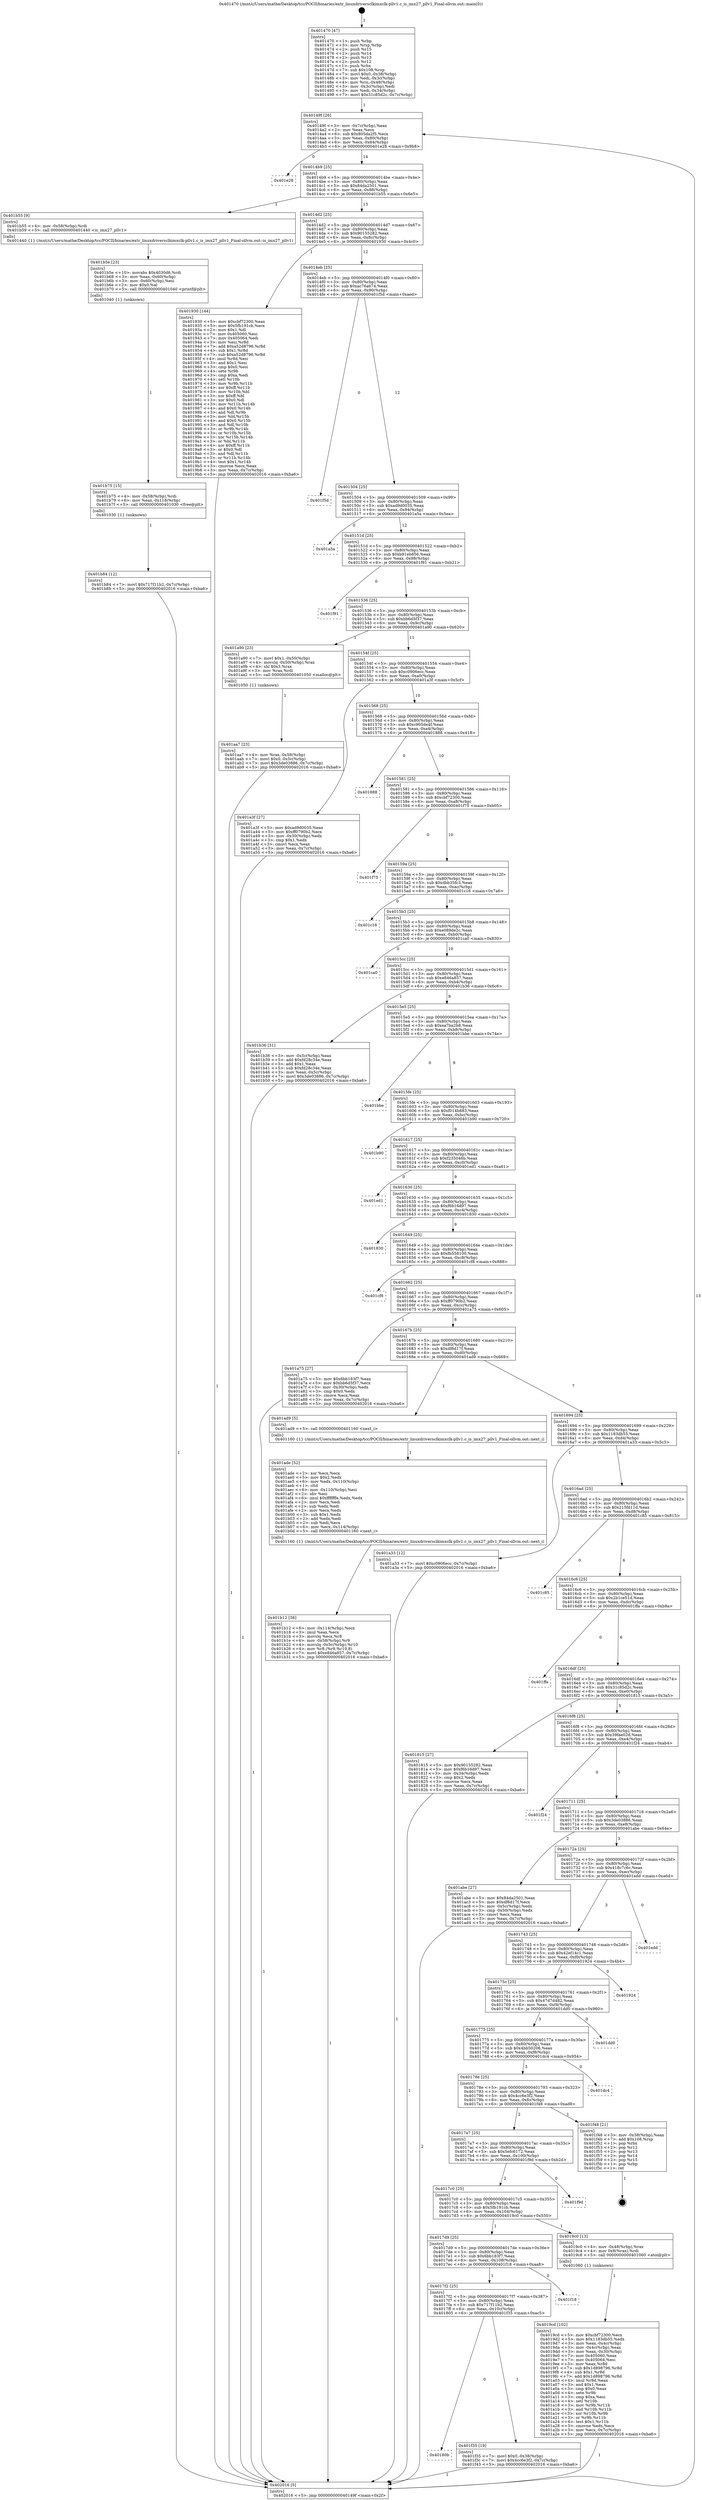 digraph "0x401470" {
  label = "0x401470 (/mnt/c/Users/mathe/Desktop/tcc/POCII/binaries/extr_linuxdriversclkimxclk-pllv1.c_is_imx27_pllv1_Final-ollvm.out::main(0))"
  labelloc = "t"
  node[shape=record]

  Entry [label="",width=0.3,height=0.3,shape=circle,fillcolor=black,style=filled]
  "0x40149f" [label="{
     0x40149f [26]\l
     | [instrs]\l
     &nbsp;&nbsp;0x40149f \<+3\>: mov -0x7c(%rbp),%eax\l
     &nbsp;&nbsp;0x4014a2 \<+2\>: mov %eax,%ecx\l
     &nbsp;&nbsp;0x4014a4 \<+6\>: sub $0x805da2f5,%ecx\l
     &nbsp;&nbsp;0x4014aa \<+3\>: mov %eax,-0x80(%rbp)\l
     &nbsp;&nbsp;0x4014ad \<+6\>: mov %ecx,-0x84(%rbp)\l
     &nbsp;&nbsp;0x4014b3 \<+6\>: je 0000000000401e28 \<main+0x9b8\>\l
  }"]
  "0x401e28" [label="{
     0x401e28\l
  }", style=dashed]
  "0x4014b9" [label="{
     0x4014b9 [25]\l
     | [instrs]\l
     &nbsp;&nbsp;0x4014b9 \<+5\>: jmp 00000000004014be \<main+0x4e\>\l
     &nbsp;&nbsp;0x4014be \<+3\>: mov -0x80(%rbp),%eax\l
     &nbsp;&nbsp;0x4014c1 \<+5\>: sub $0x84da2501,%eax\l
     &nbsp;&nbsp;0x4014c6 \<+6\>: mov %eax,-0x88(%rbp)\l
     &nbsp;&nbsp;0x4014cc \<+6\>: je 0000000000401b55 \<main+0x6e5\>\l
  }"]
  Exit [label="",width=0.3,height=0.3,shape=circle,fillcolor=black,style=filled,peripheries=2]
  "0x401b55" [label="{
     0x401b55 [9]\l
     | [instrs]\l
     &nbsp;&nbsp;0x401b55 \<+4\>: mov -0x58(%rbp),%rdi\l
     &nbsp;&nbsp;0x401b59 \<+5\>: call 0000000000401440 \<is_imx27_pllv1\>\l
     | [calls]\l
     &nbsp;&nbsp;0x401440 \{1\} (/mnt/c/Users/mathe/Desktop/tcc/POCII/binaries/extr_linuxdriversclkimxclk-pllv1.c_is_imx27_pllv1_Final-ollvm.out::is_imx27_pllv1)\l
  }"]
  "0x4014d2" [label="{
     0x4014d2 [25]\l
     | [instrs]\l
     &nbsp;&nbsp;0x4014d2 \<+5\>: jmp 00000000004014d7 \<main+0x67\>\l
     &nbsp;&nbsp;0x4014d7 \<+3\>: mov -0x80(%rbp),%eax\l
     &nbsp;&nbsp;0x4014da \<+5\>: sub $0x90155282,%eax\l
     &nbsp;&nbsp;0x4014df \<+6\>: mov %eax,-0x8c(%rbp)\l
     &nbsp;&nbsp;0x4014e5 \<+6\>: je 0000000000401930 \<main+0x4c0\>\l
  }"]
  "0x40180b" [label="{
     0x40180b\l
  }", style=dashed]
  "0x401930" [label="{
     0x401930 [144]\l
     | [instrs]\l
     &nbsp;&nbsp;0x401930 \<+5\>: mov $0xcbf72300,%eax\l
     &nbsp;&nbsp;0x401935 \<+5\>: mov $0x5fb191cb,%ecx\l
     &nbsp;&nbsp;0x40193a \<+2\>: mov $0x1,%dl\l
     &nbsp;&nbsp;0x40193c \<+7\>: mov 0x405060,%esi\l
     &nbsp;&nbsp;0x401943 \<+7\>: mov 0x405064,%edi\l
     &nbsp;&nbsp;0x40194a \<+3\>: mov %esi,%r8d\l
     &nbsp;&nbsp;0x40194d \<+7\>: add $0xa52d8796,%r8d\l
     &nbsp;&nbsp;0x401954 \<+4\>: sub $0x1,%r8d\l
     &nbsp;&nbsp;0x401958 \<+7\>: sub $0xa52d8796,%r8d\l
     &nbsp;&nbsp;0x40195f \<+4\>: imul %r8d,%esi\l
     &nbsp;&nbsp;0x401963 \<+3\>: and $0x1,%esi\l
     &nbsp;&nbsp;0x401966 \<+3\>: cmp $0x0,%esi\l
     &nbsp;&nbsp;0x401969 \<+4\>: sete %r9b\l
     &nbsp;&nbsp;0x40196d \<+3\>: cmp $0xa,%edi\l
     &nbsp;&nbsp;0x401970 \<+4\>: setl %r10b\l
     &nbsp;&nbsp;0x401974 \<+3\>: mov %r9b,%r11b\l
     &nbsp;&nbsp;0x401977 \<+4\>: xor $0xff,%r11b\l
     &nbsp;&nbsp;0x40197b \<+3\>: mov %r10b,%bl\l
     &nbsp;&nbsp;0x40197e \<+3\>: xor $0xff,%bl\l
     &nbsp;&nbsp;0x401981 \<+3\>: xor $0x0,%dl\l
     &nbsp;&nbsp;0x401984 \<+3\>: mov %r11b,%r14b\l
     &nbsp;&nbsp;0x401987 \<+4\>: and $0x0,%r14b\l
     &nbsp;&nbsp;0x40198b \<+3\>: and %dl,%r9b\l
     &nbsp;&nbsp;0x40198e \<+3\>: mov %bl,%r15b\l
     &nbsp;&nbsp;0x401991 \<+4\>: and $0x0,%r15b\l
     &nbsp;&nbsp;0x401995 \<+3\>: and %dl,%r10b\l
     &nbsp;&nbsp;0x401998 \<+3\>: or %r9b,%r14b\l
     &nbsp;&nbsp;0x40199b \<+3\>: or %r10b,%r15b\l
     &nbsp;&nbsp;0x40199e \<+3\>: xor %r15b,%r14b\l
     &nbsp;&nbsp;0x4019a1 \<+3\>: or %bl,%r11b\l
     &nbsp;&nbsp;0x4019a4 \<+4\>: xor $0xff,%r11b\l
     &nbsp;&nbsp;0x4019a8 \<+3\>: or $0x0,%dl\l
     &nbsp;&nbsp;0x4019ab \<+3\>: and %dl,%r11b\l
     &nbsp;&nbsp;0x4019ae \<+3\>: or %r11b,%r14b\l
     &nbsp;&nbsp;0x4019b1 \<+4\>: test $0x1,%r14b\l
     &nbsp;&nbsp;0x4019b5 \<+3\>: cmovne %ecx,%eax\l
     &nbsp;&nbsp;0x4019b8 \<+3\>: mov %eax,-0x7c(%rbp)\l
     &nbsp;&nbsp;0x4019bb \<+5\>: jmp 0000000000402016 \<main+0xba6\>\l
  }"]
  "0x4014eb" [label="{
     0x4014eb [25]\l
     | [instrs]\l
     &nbsp;&nbsp;0x4014eb \<+5\>: jmp 00000000004014f0 \<main+0x80\>\l
     &nbsp;&nbsp;0x4014f0 \<+3\>: mov -0x80(%rbp),%eax\l
     &nbsp;&nbsp;0x4014f3 \<+5\>: sub $0xac76a674,%eax\l
     &nbsp;&nbsp;0x4014f8 \<+6\>: mov %eax,-0x90(%rbp)\l
     &nbsp;&nbsp;0x4014fe \<+6\>: je 0000000000401f5d \<main+0xaed\>\l
  }"]
  "0x401f35" [label="{
     0x401f35 [19]\l
     | [instrs]\l
     &nbsp;&nbsp;0x401f35 \<+7\>: movl $0x0,-0x38(%rbp)\l
     &nbsp;&nbsp;0x401f3c \<+7\>: movl $0x4cc6e3f2,-0x7c(%rbp)\l
     &nbsp;&nbsp;0x401f43 \<+5\>: jmp 0000000000402016 \<main+0xba6\>\l
  }"]
  "0x401f5d" [label="{
     0x401f5d\l
  }", style=dashed]
  "0x401504" [label="{
     0x401504 [25]\l
     | [instrs]\l
     &nbsp;&nbsp;0x401504 \<+5\>: jmp 0000000000401509 \<main+0x99\>\l
     &nbsp;&nbsp;0x401509 \<+3\>: mov -0x80(%rbp),%eax\l
     &nbsp;&nbsp;0x40150c \<+5\>: sub $0xad9d0035,%eax\l
     &nbsp;&nbsp;0x401511 \<+6\>: mov %eax,-0x94(%rbp)\l
     &nbsp;&nbsp;0x401517 \<+6\>: je 0000000000401a5a \<main+0x5ea\>\l
  }"]
  "0x4017f2" [label="{
     0x4017f2 [25]\l
     | [instrs]\l
     &nbsp;&nbsp;0x4017f2 \<+5\>: jmp 00000000004017f7 \<main+0x387\>\l
     &nbsp;&nbsp;0x4017f7 \<+3\>: mov -0x80(%rbp),%eax\l
     &nbsp;&nbsp;0x4017fa \<+5\>: sub $0x717f11b2,%eax\l
     &nbsp;&nbsp;0x4017ff \<+6\>: mov %eax,-0x10c(%rbp)\l
     &nbsp;&nbsp;0x401805 \<+6\>: je 0000000000401f35 \<main+0xac5\>\l
  }"]
  "0x401a5a" [label="{
     0x401a5a\l
  }", style=dashed]
  "0x40151d" [label="{
     0x40151d [25]\l
     | [instrs]\l
     &nbsp;&nbsp;0x40151d \<+5\>: jmp 0000000000401522 \<main+0xb2\>\l
     &nbsp;&nbsp;0x401522 \<+3\>: mov -0x80(%rbp),%eax\l
     &nbsp;&nbsp;0x401525 \<+5\>: sub $0xb91eb856,%eax\l
     &nbsp;&nbsp;0x40152a \<+6\>: mov %eax,-0x98(%rbp)\l
     &nbsp;&nbsp;0x401530 \<+6\>: je 0000000000401f91 \<main+0xb21\>\l
  }"]
  "0x401f18" [label="{
     0x401f18\l
  }", style=dashed]
  "0x401f91" [label="{
     0x401f91\l
  }", style=dashed]
  "0x401536" [label="{
     0x401536 [25]\l
     | [instrs]\l
     &nbsp;&nbsp;0x401536 \<+5\>: jmp 000000000040153b \<main+0xcb\>\l
     &nbsp;&nbsp;0x40153b \<+3\>: mov -0x80(%rbp),%eax\l
     &nbsp;&nbsp;0x40153e \<+5\>: sub $0xbb6d5f37,%eax\l
     &nbsp;&nbsp;0x401543 \<+6\>: mov %eax,-0x9c(%rbp)\l
     &nbsp;&nbsp;0x401549 \<+6\>: je 0000000000401a90 \<main+0x620\>\l
  }"]
  "0x401b84" [label="{
     0x401b84 [12]\l
     | [instrs]\l
     &nbsp;&nbsp;0x401b84 \<+7\>: movl $0x717f11b2,-0x7c(%rbp)\l
     &nbsp;&nbsp;0x401b8b \<+5\>: jmp 0000000000402016 \<main+0xba6\>\l
  }"]
  "0x401a90" [label="{
     0x401a90 [23]\l
     | [instrs]\l
     &nbsp;&nbsp;0x401a90 \<+7\>: movl $0x1,-0x50(%rbp)\l
     &nbsp;&nbsp;0x401a97 \<+4\>: movslq -0x50(%rbp),%rax\l
     &nbsp;&nbsp;0x401a9b \<+4\>: shl $0x3,%rax\l
     &nbsp;&nbsp;0x401a9f \<+3\>: mov %rax,%rdi\l
     &nbsp;&nbsp;0x401aa2 \<+5\>: call 0000000000401050 \<malloc@plt\>\l
     | [calls]\l
     &nbsp;&nbsp;0x401050 \{1\} (unknown)\l
  }"]
  "0x40154f" [label="{
     0x40154f [25]\l
     | [instrs]\l
     &nbsp;&nbsp;0x40154f \<+5\>: jmp 0000000000401554 \<main+0xe4\>\l
     &nbsp;&nbsp;0x401554 \<+3\>: mov -0x80(%rbp),%eax\l
     &nbsp;&nbsp;0x401557 \<+5\>: sub $0xc0906ecc,%eax\l
     &nbsp;&nbsp;0x40155c \<+6\>: mov %eax,-0xa0(%rbp)\l
     &nbsp;&nbsp;0x401562 \<+6\>: je 0000000000401a3f \<main+0x5cf\>\l
  }"]
  "0x401b75" [label="{
     0x401b75 [15]\l
     | [instrs]\l
     &nbsp;&nbsp;0x401b75 \<+4\>: mov -0x58(%rbp),%rdi\l
     &nbsp;&nbsp;0x401b79 \<+6\>: mov %eax,-0x118(%rbp)\l
     &nbsp;&nbsp;0x401b7f \<+5\>: call 0000000000401030 \<free@plt\>\l
     | [calls]\l
     &nbsp;&nbsp;0x401030 \{1\} (unknown)\l
  }"]
  "0x401a3f" [label="{
     0x401a3f [27]\l
     | [instrs]\l
     &nbsp;&nbsp;0x401a3f \<+5\>: mov $0xad9d0035,%eax\l
     &nbsp;&nbsp;0x401a44 \<+5\>: mov $0xff0790b2,%ecx\l
     &nbsp;&nbsp;0x401a49 \<+3\>: mov -0x30(%rbp),%edx\l
     &nbsp;&nbsp;0x401a4c \<+3\>: cmp $0x1,%edx\l
     &nbsp;&nbsp;0x401a4f \<+3\>: cmovl %ecx,%eax\l
     &nbsp;&nbsp;0x401a52 \<+3\>: mov %eax,-0x7c(%rbp)\l
     &nbsp;&nbsp;0x401a55 \<+5\>: jmp 0000000000402016 \<main+0xba6\>\l
  }"]
  "0x401568" [label="{
     0x401568 [25]\l
     | [instrs]\l
     &nbsp;&nbsp;0x401568 \<+5\>: jmp 000000000040156d \<main+0xfd\>\l
     &nbsp;&nbsp;0x40156d \<+3\>: mov -0x80(%rbp),%eax\l
     &nbsp;&nbsp;0x401570 \<+5\>: sub $0xc905de4f,%eax\l
     &nbsp;&nbsp;0x401575 \<+6\>: mov %eax,-0xa4(%rbp)\l
     &nbsp;&nbsp;0x40157b \<+6\>: je 0000000000401888 \<main+0x418\>\l
  }"]
  "0x401b5e" [label="{
     0x401b5e [23]\l
     | [instrs]\l
     &nbsp;&nbsp;0x401b5e \<+10\>: movabs $0x4030d6,%rdi\l
     &nbsp;&nbsp;0x401b68 \<+3\>: mov %eax,-0x60(%rbp)\l
     &nbsp;&nbsp;0x401b6b \<+3\>: mov -0x60(%rbp),%esi\l
     &nbsp;&nbsp;0x401b6e \<+2\>: mov $0x0,%al\l
     &nbsp;&nbsp;0x401b70 \<+5\>: call 0000000000401040 \<printf@plt\>\l
     | [calls]\l
     &nbsp;&nbsp;0x401040 \{1\} (unknown)\l
  }"]
  "0x401888" [label="{
     0x401888\l
  }", style=dashed]
  "0x401581" [label="{
     0x401581 [25]\l
     | [instrs]\l
     &nbsp;&nbsp;0x401581 \<+5\>: jmp 0000000000401586 \<main+0x116\>\l
     &nbsp;&nbsp;0x401586 \<+3\>: mov -0x80(%rbp),%eax\l
     &nbsp;&nbsp;0x401589 \<+5\>: sub $0xcbf72300,%eax\l
     &nbsp;&nbsp;0x40158e \<+6\>: mov %eax,-0xa8(%rbp)\l
     &nbsp;&nbsp;0x401594 \<+6\>: je 0000000000401f75 \<main+0xb05\>\l
  }"]
  "0x401b12" [label="{
     0x401b12 [36]\l
     | [instrs]\l
     &nbsp;&nbsp;0x401b12 \<+6\>: mov -0x114(%rbp),%ecx\l
     &nbsp;&nbsp;0x401b18 \<+3\>: imul %eax,%ecx\l
     &nbsp;&nbsp;0x401b1b \<+3\>: movslq %ecx,%r8\l
     &nbsp;&nbsp;0x401b1e \<+4\>: mov -0x58(%rbp),%r9\l
     &nbsp;&nbsp;0x401b22 \<+4\>: movslq -0x5c(%rbp),%r10\l
     &nbsp;&nbsp;0x401b26 \<+4\>: mov %r8,(%r9,%r10,8)\l
     &nbsp;&nbsp;0x401b2a \<+7\>: movl $0xe846a857,-0x7c(%rbp)\l
     &nbsp;&nbsp;0x401b31 \<+5\>: jmp 0000000000402016 \<main+0xba6\>\l
  }"]
  "0x401f75" [label="{
     0x401f75\l
  }", style=dashed]
  "0x40159a" [label="{
     0x40159a [25]\l
     | [instrs]\l
     &nbsp;&nbsp;0x40159a \<+5\>: jmp 000000000040159f \<main+0x12f\>\l
     &nbsp;&nbsp;0x40159f \<+3\>: mov -0x80(%rbp),%eax\l
     &nbsp;&nbsp;0x4015a2 \<+5\>: sub $0xdbb35fc3,%eax\l
     &nbsp;&nbsp;0x4015a7 \<+6\>: mov %eax,-0xac(%rbp)\l
     &nbsp;&nbsp;0x4015ad \<+6\>: je 0000000000401c16 \<main+0x7a6\>\l
  }"]
  "0x401ade" [label="{
     0x401ade [52]\l
     | [instrs]\l
     &nbsp;&nbsp;0x401ade \<+2\>: xor %ecx,%ecx\l
     &nbsp;&nbsp;0x401ae0 \<+5\>: mov $0x2,%edx\l
     &nbsp;&nbsp;0x401ae5 \<+6\>: mov %edx,-0x110(%rbp)\l
     &nbsp;&nbsp;0x401aeb \<+1\>: cltd\l
     &nbsp;&nbsp;0x401aec \<+6\>: mov -0x110(%rbp),%esi\l
     &nbsp;&nbsp;0x401af2 \<+2\>: idiv %esi\l
     &nbsp;&nbsp;0x401af4 \<+6\>: imul $0xfffffffe,%edx,%edx\l
     &nbsp;&nbsp;0x401afa \<+2\>: mov %ecx,%edi\l
     &nbsp;&nbsp;0x401afc \<+2\>: sub %edx,%edi\l
     &nbsp;&nbsp;0x401afe \<+2\>: mov %ecx,%edx\l
     &nbsp;&nbsp;0x401b00 \<+3\>: sub $0x1,%edx\l
     &nbsp;&nbsp;0x401b03 \<+2\>: add %edx,%edi\l
     &nbsp;&nbsp;0x401b05 \<+2\>: sub %edi,%ecx\l
     &nbsp;&nbsp;0x401b07 \<+6\>: mov %ecx,-0x114(%rbp)\l
     &nbsp;&nbsp;0x401b0d \<+5\>: call 0000000000401160 \<next_i\>\l
     | [calls]\l
     &nbsp;&nbsp;0x401160 \{1\} (/mnt/c/Users/mathe/Desktop/tcc/POCII/binaries/extr_linuxdriversclkimxclk-pllv1.c_is_imx27_pllv1_Final-ollvm.out::next_i)\l
  }"]
  "0x401c16" [label="{
     0x401c16\l
  }", style=dashed]
  "0x4015b3" [label="{
     0x4015b3 [25]\l
     | [instrs]\l
     &nbsp;&nbsp;0x4015b3 \<+5\>: jmp 00000000004015b8 \<main+0x148\>\l
     &nbsp;&nbsp;0x4015b8 \<+3\>: mov -0x80(%rbp),%eax\l
     &nbsp;&nbsp;0x4015bb \<+5\>: sub $0xe089de2c,%eax\l
     &nbsp;&nbsp;0x4015c0 \<+6\>: mov %eax,-0xb0(%rbp)\l
     &nbsp;&nbsp;0x4015c6 \<+6\>: je 0000000000401ca0 \<main+0x830\>\l
  }"]
  "0x401aa7" [label="{
     0x401aa7 [23]\l
     | [instrs]\l
     &nbsp;&nbsp;0x401aa7 \<+4\>: mov %rax,-0x58(%rbp)\l
     &nbsp;&nbsp;0x401aab \<+7\>: movl $0x0,-0x5c(%rbp)\l
     &nbsp;&nbsp;0x401ab2 \<+7\>: movl $0x3de03886,-0x7c(%rbp)\l
     &nbsp;&nbsp;0x401ab9 \<+5\>: jmp 0000000000402016 \<main+0xba6\>\l
  }"]
  "0x401ca0" [label="{
     0x401ca0\l
  }", style=dashed]
  "0x4015cc" [label="{
     0x4015cc [25]\l
     | [instrs]\l
     &nbsp;&nbsp;0x4015cc \<+5\>: jmp 00000000004015d1 \<main+0x161\>\l
     &nbsp;&nbsp;0x4015d1 \<+3\>: mov -0x80(%rbp),%eax\l
     &nbsp;&nbsp;0x4015d4 \<+5\>: sub $0xe846a857,%eax\l
     &nbsp;&nbsp;0x4015d9 \<+6\>: mov %eax,-0xb4(%rbp)\l
     &nbsp;&nbsp;0x4015df \<+6\>: je 0000000000401b36 \<main+0x6c6\>\l
  }"]
  "0x4019cd" [label="{
     0x4019cd [102]\l
     | [instrs]\l
     &nbsp;&nbsp;0x4019cd \<+5\>: mov $0xcbf72300,%ecx\l
     &nbsp;&nbsp;0x4019d2 \<+5\>: mov $0x1183db55,%edx\l
     &nbsp;&nbsp;0x4019d7 \<+3\>: mov %eax,-0x4c(%rbp)\l
     &nbsp;&nbsp;0x4019da \<+3\>: mov -0x4c(%rbp),%eax\l
     &nbsp;&nbsp;0x4019dd \<+3\>: mov %eax,-0x30(%rbp)\l
     &nbsp;&nbsp;0x4019e0 \<+7\>: mov 0x405060,%eax\l
     &nbsp;&nbsp;0x4019e7 \<+7\>: mov 0x405064,%esi\l
     &nbsp;&nbsp;0x4019ee \<+3\>: mov %eax,%r8d\l
     &nbsp;&nbsp;0x4019f1 \<+7\>: sub $0x1d898796,%r8d\l
     &nbsp;&nbsp;0x4019f8 \<+4\>: sub $0x1,%r8d\l
     &nbsp;&nbsp;0x4019fc \<+7\>: add $0x1d898796,%r8d\l
     &nbsp;&nbsp;0x401a03 \<+4\>: imul %r8d,%eax\l
     &nbsp;&nbsp;0x401a07 \<+3\>: and $0x1,%eax\l
     &nbsp;&nbsp;0x401a0a \<+3\>: cmp $0x0,%eax\l
     &nbsp;&nbsp;0x401a0d \<+4\>: sete %r9b\l
     &nbsp;&nbsp;0x401a11 \<+3\>: cmp $0xa,%esi\l
     &nbsp;&nbsp;0x401a14 \<+4\>: setl %r10b\l
     &nbsp;&nbsp;0x401a18 \<+3\>: mov %r9b,%r11b\l
     &nbsp;&nbsp;0x401a1b \<+3\>: and %r10b,%r11b\l
     &nbsp;&nbsp;0x401a1e \<+3\>: xor %r10b,%r9b\l
     &nbsp;&nbsp;0x401a21 \<+3\>: or %r9b,%r11b\l
     &nbsp;&nbsp;0x401a24 \<+4\>: test $0x1,%r11b\l
     &nbsp;&nbsp;0x401a28 \<+3\>: cmovne %edx,%ecx\l
     &nbsp;&nbsp;0x401a2b \<+3\>: mov %ecx,-0x7c(%rbp)\l
     &nbsp;&nbsp;0x401a2e \<+5\>: jmp 0000000000402016 \<main+0xba6\>\l
  }"]
  "0x401b36" [label="{
     0x401b36 [31]\l
     | [instrs]\l
     &nbsp;&nbsp;0x401b36 \<+3\>: mov -0x5c(%rbp),%eax\l
     &nbsp;&nbsp;0x401b39 \<+5\>: add $0xfd28c34e,%eax\l
     &nbsp;&nbsp;0x401b3e \<+3\>: add $0x1,%eax\l
     &nbsp;&nbsp;0x401b41 \<+5\>: sub $0xfd28c34e,%eax\l
     &nbsp;&nbsp;0x401b46 \<+3\>: mov %eax,-0x5c(%rbp)\l
     &nbsp;&nbsp;0x401b49 \<+7\>: movl $0x3de03886,-0x7c(%rbp)\l
     &nbsp;&nbsp;0x401b50 \<+5\>: jmp 0000000000402016 \<main+0xba6\>\l
  }"]
  "0x4015e5" [label="{
     0x4015e5 [25]\l
     | [instrs]\l
     &nbsp;&nbsp;0x4015e5 \<+5\>: jmp 00000000004015ea \<main+0x17a\>\l
     &nbsp;&nbsp;0x4015ea \<+3\>: mov -0x80(%rbp),%eax\l
     &nbsp;&nbsp;0x4015ed \<+5\>: sub $0xea7ba2b8,%eax\l
     &nbsp;&nbsp;0x4015f2 \<+6\>: mov %eax,-0xb8(%rbp)\l
     &nbsp;&nbsp;0x4015f8 \<+6\>: je 0000000000401bbe \<main+0x74e\>\l
  }"]
  "0x4017d9" [label="{
     0x4017d9 [25]\l
     | [instrs]\l
     &nbsp;&nbsp;0x4017d9 \<+5\>: jmp 00000000004017de \<main+0x36e\>\l
     &nbsp;&nbsp;0x4017de \<+3\>: mov -0x80(%rbp),%eax\l
     &nbsp;&nbsp;0x4017e1 \<+5\>: sub $0x6bb183f7,%eax\l
     &nbsp;&nbsp;0x4017e6 \<+6\>: mov %eax,-0x108(%rbp)\l
     &nbsp;&nbsp;0x4017ec \<+6\>: je 0000000000401f18 \<main+0xaa8\>\l
  }"]
  "0x401bbe" [label="{
     0x401bbe\l
  }", style=dashed]
  "0x4015fe" [label="{
     0x4015fe [25]\l
     | [instrs]\l
     &nbsp;&nbsp;0x4015fe \<+5\>: jmp 0000000000401603 \<main+0x193\>\l
     &nbsp;&nbsp;0x401603 \<+3\>: mov -0x80(%rbp),%eax\l
     &nbsp;&nbsp;0x401606 \<+5\>: sub $0xf014b883,%eax\l
     &nbsp;&nbsp;0x40160b \<+6\>: mov %eax,-0xbc(%rbp)\l
     &nbsp;&nbsp;0x401611 \<+6\>: je 0000000000401b90 \<main+0x720\>\l
  }"]
  "0x4019c0" [label="{
     0x4019c0 [13]\l
     | [instrs]\l
     &nbsp;&nbsp;0x4019c0 \<+4\>: mov -0x48(%rbp),%rax\l
     &nbsp;&nbsp;0x4019c4 \<+4\>: mov 0x8(%rax),%rdi\l
     &nbsp;&nbsp;0x4019c8 \<+5\>: call 0000000000401060 \<atoi@plt\>\l
     | [calls]\l
     &nbsp;&nbsp;0x401060 \{1\} (unknown)\l
  }"]
  "0x401b90" [label="{
     0x401b90\l
  }", style=dashed]
  "0x401617" [label="{
     0x401617 [25]\l
     | [instrs]\l
     &nbsp;&nbsp;0x401617 \<+5\>: jmp 000000000040161c \<main+0x1ac\>\l
     &nbsp;&nbsp;0x40161c \<+3\>: mov -0x80(%rbp),%eax\l
     &nbsp;&nbsp;0x40161f \<+5\>: sub $0xf235046b,%eax\l
     &nbsp;&nbsp;0x401624 \<+6\>: mov %eax,-0xc0(%rbp)\l
     &nbsp;&nbsp;0x40162a \<+6\>: je 0000000000401ed1 \<main+0xa61\>\l
  }"]
  "0x4017c0" [label="{
     0x4017c0 [25]\l
     | [instrs]\l
     &nbsp;&nbsp;0x4017c0 \<+5\>: jmp 00000000004017c5 \<main+0x355\>\l
     &nbsp;&nbsp;0x4017c5 \<+3\>: mov -0x80(%rbp),%eax\l
     &nbsp;&nbsp;0x4017c8 \<+5\>: sub $0x5fb191cb,%eax\l
     &nbsp;&nbsp;0x4017cd \<+6\>: mov %eax,-0x104(%rbp)\l
     &nbsp;&nbsp;0x4017d3 \<+6\>: je 00000000004019c0 \<main+0x550\>\l
  }"]
  "0x401ed1" [label="{
     0x401ed1\l
  }", style=dashed]
  "0x401630" [label="{
     0x401630 [25]\l
     | [instrs]\l
     &nbsp;&nbsp;0x401630 \<+5\>: jmp 0000000000401635 \<main+0x1c5\>\l
     &nbsp;&nbsp;0x401635 \<+3\>: mov -0x80(%rbp),%eax\l
     &nbsp;&nbsp;0x401638 \<+5\>: sub $0xf6b16d97,%eax\l
     &nbsp;&nbsp;0x40163d \<+6\>: mov %eax,-0xc4(%rbp)\l
     &nbsp;&nbsp;0x401643 \<+6\>: je 0000000000401830 \<main+0x3c0\>\l
  }"]
  "0x401f9d" [label="{
     0x401f9d\l
  }", style=dashed]
  "0x401830" [label="{
     0x401830\l
  }", style=dashed]
  "0x401649" [label="{
     0x401649 [25]\l
     | [instrs]\l
     &nbsp;&nbsp;0x401649 \<+5\>: jmp 000000000040164e \<main+0x1de\>\l
     &nbsp;&nbsp;0x40164e \<+3\>: mov -0x80(%rbp),%eax\l
     &nbsp;&nbsp;0x401651 \<+5\>: sub $0xfb558100,%eax\l
     &nbsp;&nbsp;0x401656 \<+6\>: mov %eax,-0xc8(%rbp)\l
     &nbsp;&nbsp;0x40165c \<+6\>: je 0000000000401cf8 \<main+0x888\>\l
  }"]
  "0x4017a7" [label="{
     0x4017a7 [25]\l
     | [instrs]\l
     &nbsp;&nbsp;0x4017a7 \<+5\>: jmp 00000000004017ac \<main+0x33c\>\l
     &nbsp;&nbsp;0x4017ac \<+3\>: mov -0x80(%rbp),%eax\l
     &nbsp;&nbsp;0x4017af \<+5\>: sub $0x5efc6172,%eax\l
     &nbsp;&nbsp;0x4017b4 \<+6\>: mov %eax,-0x100(%rbp)\l
     &nbsp;&nbsp;0x4017ba \<+6\>: je 0000000000401f9d \<main+0xb2d\>\l
  }"]
  "0x401cf8" [label="{
     0x401cf8\l
  }", style=dashed]
  "0x401662" [label="{
     0x401662 [25]\l
     | [instrs]\l
     &nbsp;&nbsp;0x401662 \<+5\>: jmp 0000000000401667 \<main+0x1f7\>\l
     &nbsp;&nbsp;0x401667 \<+3\>: mov -0x80(%rbp),%eax\l
     &nbsp;&nbsp;0x40166a \<+5\>: sub $0xff0790b2,%eax\l
     &nbsp;&nbsp;0x40166f \<+6\>: mov %eax,-0xcc(%rbp)\l
     &nbsp;&nbsp;0x401675 \<+6\>: je 0000000000401a75 \<main+0x605\>\l
  }"]
  "0x401f48" [label="{
     0x401f48 [21]\l
     | [instrs]\l
     &nbsp;&nbsp;0x401f48 \<+3\>: mov -0x38(%rbp),%eax\l
     &nbsp;&nbsp;0x401f4b \<+7\>: add $0x108,%rsp\l
     &nbsp;&nbsp;0x401f52 \<+1\>: pop %rbx\l
     &nbsp;&nbsp;0x401f53 \<+2\>: pop %r12\l
     &nbsp;&nbsp;0x401f55 \<+2\>: pop %r13\l
     &nbsp;&nbsp;0x401f57 \<+2\>: pop %r14\l
     &nbsp;&nbsp;0x401f59 \<+2\>: pop %r15\l
     &nbsp;&nbsp;0x401f5b \<+1\>: pop %rbp\l
     &nbsp;&nbsp;0x401f5c \<+1\>: ret\l
  }"]
  "0x401a75" [label="{
     0x401a75 [27]\l
     | [instrs]\l
     &nbsp;&nbsp;0x401a75 \<+5\>: mov $0x6bb183f7,%eax\l
     &nbsp;&nbsp;0x401a7a \<+5\>: mov $0xbb6d5f37,%ecx\l
     &nbsp;&nbsp;0x401a7f \<+3\>: mov -0x30(%rbp),%edx\l
     &nbsp;&nbsp;0x401a82 \<+3\>: cmp $0x0,%edx\l
     &nbsp;&nbsp;0x401a85 \<+3\>: cmove %ecx,%eax\l
     &nbsp;&nbsp;0x401a88 \<+3\>: mov %eax,-0x7c(%rbp)\l
     &nbsp;&nbsp;0x401a8b \<+5\>: jmp 0000000000402016 \<main+0xba6\>\l
  }"]
  "0x40167b" [label="{
     0x40167b [25]\l
     | [instrs]\l
     &nbsp;&nbsp;0x40167b \<+5\>: jmp 0000000000401680 \<main+0x210\>\l
     &nbsp;&nbsp;0x401680 \<+3\>: mov -0x80(%rbp),%eax\l
     &nbsp;&nbsp;0x401683 \<+5\>: sub $0xdf6d17f,%eax\l
     &nbsp;&nbsp;0x401688 \<+6\>: mov %eax,-0xd0(%rbp)\l
     &nbsp;&nbsp;0x40168e \<+6\>: je 0000000000401ad9 \<main+0x669\>\l
  }"]
  "0x40178e" [label="{
     0x40178e [25]\l
     | [instrs]\l
     &nbsp;&nbsp;0x40178e \<+5\>: jmp 0000000000401793 \<main+0x323\>\l
     &nbsp;&nbsp;0x401793 \<+3\>: mov -0x80(%rbp),%eax\l
     &nbsp;&nbsp;0x401796 \<+5\>: sub $0x4cc6e3f2,%eax\l
     &nbsp;&nbsp;0x40179b \<+6\>: mov %eax,-0xfc(%rbp)\l
     &nbsp;&nbsp;0x4017a1 \<+6\>: je 0000000000401f48 \<main+0xad8\>\l
  }"]
  "0x401ad9" [label="{
     0x401ad9 [5]\l
     | [instrs]\l
     &nbsp;&nbsp;0x401ad9 \<+5\>: call 0000000000401160 \<next_i\>\l
     | [calls]\l
     &nbsp;&nbsp;0x401160 \{1\} (/mnt/c/Users/mathe/Desktop/tcc/POCII/binaries/extr_linuxdriversclkimxclk-pllv1.c_is_imx27_pllv1_Final-ollvm.out::next_i)\l
  }"]
  "0x401694" [label="{
     0x401694 [25]\l
     | [instrs]\l
     &nbsp;&nbsp;0x401694 \<+5\>: jmp 0000000000401699 \<main+0x229\>\l
     &nbsp;&nbsp;0x401699 \<+3\>: mov -0x80(%rbp),%eax\l
     &nbsp;&nbsp;0x40169c \<+5\>: sub $0x1183db55,%eax\l
     &nbsp;&nbsp;0x4016a1 \<+6\>: mov %eax,-0xd4(%rbp)\l
     &nbsp;&nbsp;0x4016a7 \<+6\>: je 0000000000401a33 \<main+0x5c3\>\l
  }"]
  "0x401dc4" [label="{
     0x401dc4\l
  }", style=dashed]
  "0x401a33" [label="{
     0x401a33 [12]\l
     | [instrs]\l
     &nbsp;&nbsp;0x401a33 \<+7\>: movl $0xc0906ecc,-0x7c(%rbp)\l
     &nbsp;&nbsp;0x401a3a \<+5\>: jmp 0000000000402016 \<main+0xba6\>\l
  }"]
  "0x4016ad" [label="{
     0x4016ad [25]\l
     | [instrs]\l
     &nbsp;&nbsp;0x4016ad \<+5\>: jmp 00000000004016b2 \<main+0x242\>\l
     &nbsp;&nbsp;0x4016b2 \<+3\>: mov -0x80(%rbp),%eax\l
     &nbsp;&nbsp;0x4016b5 \<+5\>: sub $0x215fd11d,%eax\l
     &nbsp;&nbsp;0x4016ba \<+6\>: mov %eax,-0xd8(%rbp)\l
     &nbsp;&nbsp;0x4016c0 \<+6\>: je 0000000000401c85 \<main+0x815\>\l
  }"]
  "0x401775" [label="{
     0x401775 [25]\l
     | [instrs]\l
     &nbsp;&nbsp;0x401775 \<+5\>: jmp 000000000040177a \<main+0x30a\>\l
     &nbsp;&nbsp;0x40177a \<+3\>: mov -0x80(%rbp),%eax\l
     &nbsp;&nbsp;0x40177d \<+5\>: sub $0x4bb50206,%eax\l
     &nbsp;&nbsp;0x401782 \<+6\>: mov %eax,-0xf8(%rbp)\l
     &nbsp;&nbsp;0x401788 \<+6\>: je 0000000000401dc4 \<main+0x954\>\l
  }"]
  "0x401c85" [label="{
     0x401c85\l
  }", style=dashed]
  "0x4016c6" [label="{
     0x4016c6 [25]\l
     | [instrs]\l
     &nbsp;&nbsp;0x4016c6 \<+5\>: jmp 00000000004016cb \<main+0x25b\>\l
     &nbsp;&nbsp;0x4016cb \<+3\>: mov -0x80(%rbp),%eax\l
     &nbsp;&nbsp;0x4016ce \<+5\>: sub $0x2b1ce51d,%eax\l
     &nbsp;&nbsp;0x4016d3 \<+6\>: mov %eax,-0xdc(%rbp)\l
     &nbsp;&nbsp;0x4016d9 \<+6\>: je 0000000000401ffa \<main+0xb8a\>\l
  }"]
  "0x401dd0" [label="{
     0x401dd0\l
  }", style=dashed]
  "0x401ffa" [label="{
     0x401ffa\l
  }", style=dashed]
  "0x4016df" [label="{
     0x4016df [25]\l
     | [instrs]\l
     &nbsp;&nbsp;0x4016df \<+5\>: jmp 00000000004016e4 \<main+0x274\>\l
     &nbsp;&nbsp;0x4016e4 \<+3\>: mov -0x80(%rbp),%eax\l
     &nbsp;&nbsp;0x4016e7 \<+5\>: sub $0x31c85d2c,%eax\l
     &nbsp;&nbsp;0x4016ec \<+6\>: mov %eax,-0xe0(%rbp)\l
     &nbsp;&nbsp;0x4016f2 \<+6\>: je 0000000000401815 \<main+0x3a5\>\l
  }"]
  "0x40175c" [label="{
     0x40175c [25]\l
     | [instrs]\l
     &nbsp;&nbsp;0x40175c \<+5\>: jmp 0000000000401761 \<main+0x2f1\>\l
     &nbsp;&nbsp;0x401761 \<+3\>: mov -0x80(%rbp),%eax\l
     &nbsp;&nbsp;0x401764 \<+5\>: sub $0x47d7d482,%eax\l
     &nbsp;&nbsp;0x401769 \<+6\>: mov %eax,-0xf4(%rbp)\l
     &nbsp;&nbsp;0x40176f \<+6\>: je 0000000000401dd0 \<main+0x960\>\l
  }"]
  "0x401815" [label="{
     0x401815 [27]\l
     | [instrs]\l
     &nbsp;&nbsp;0x401815 \<+5\>: mov $0x90155282,%eax\l
     &nbsp;&nbsp;0x40181a \<+5\>: mov $0xf6b16d97,%ecx\l
     &nbsp;&nbsp;0x40181f \<+3\>: mov -0x34(%rbp),%edx\l
     &nbsp;&nbsp;0x401822 \<+3\>: cmp $0x2,%edx\l
     &nbsp;&nbsp;0x401825 \<+3\>: cmovne %ecx,%eax\l
     &nbsp;&nbsp;0x401828 \<+3\>: mov %eax,-0x7c(%rbp)\l
     &nbsp;&nbsp;0x40182b \<+5\>: jmp 0000000000402016 \<main+0xba6\>\l
  }"]
  "0x4016f8" [label="{
     0x4016f8 [25]\l
     | [instrs]\l
     &nbsp;&nbsp;0x4016f8 \<+5\>: jmp 00000000004016fd \<main+0x28d\>\l
     &nbsp;&nbsp;0x4016fd \<+3\>: mov -0x80(%rbp),%eax\l
     &nbsp;&nbsp;0x401700 \<+5\>: sub $0x39fae02d,%eax\l
     &nbsp;&nbsp;0x401705 \<+6\>: mov %eax,-0xe4(%rbp)\l
     &nbsp;&nbsp;0x40170b \<+6\>: je 0000000000401f24 \<main+0xab4\>\l
  }"]
  "0x402016" [label="{
     0x402016 [5]\l
     | [instrs]\l
     &nbsp;&nbsp;0x402016 \<+5\>: jmp 000000000040149f \<main+0x2f\>\l
  }"]
  "0x401470" [label="{
     0x401470 [47]\l
     | [instrs]\l
     &nbsp;&nbsp;0x401470 \<+1\>: push %rbp\l
     &nbsp;&nbsp;0x401471 \<+3\>: mov %rsp,%rbp\l
     &nbsp;&nbsp;0x401474 \<+2\>: push %r15\l
     &nbsp;&nbsp;0x401476 \<+2\>: push %r14\l
     &nbsp;&nbsp;0x401478 \<+2\>: push %r13\l
     &nbsp;&nbsp;0x40147a \<+2\>: push %r12\l
     &nbsp;&nbsp;0x40147c \<+1\>: push %rbx\l
     &nbsp;&nbsp;0x40147d \<+7\>: sub $0x108,%rsp\l
     &nbsp;&nbsp;0x401484 \<+7\>: movl $0x0,-0x38(%rbp)\l
     &nbsp;&nbsp;0x40148b \<+3\>: mov %edi,-0x3c(%rbp)\l
     &nbsp;&nbsp;0x40148e \<+4\>: mov %rsi,-0x48(%rbp)\l
     &nbsp;&nbsp;0x401492 \<+3\>: mov -0x3c(%rbp),%edi\l
     &nbsp;&nbsp;0x401495 \<+3\>: mov %edi,-0x34(%rbp)\l
     &nbsp;&nbsp;0x401498 \<+7\>: movl $0x31c85d2c,-0x7c(%rbp)\l
  }"]
  "0x401924" [label="{
     0x401924\l
  }", style=dashed]
  "0x401f24" [label="{
     0x401f24\l
  }", style=dashed]
  "0x401711" [label="{
     0x401711 [25]\l
     | [instrs]\l
     &nbsp;&nbsp;0x401711 \<+5\>: jmp 0000000000401716 \<main+0x2a6\>\l
     &nbsp;&nbsp;0x401716 \<+3\>: mov -0x80(%rbp),%eax\l
     &nbsp;&nbsp;0x401719 \<+5\>: sub $0x3de03886,%eax\l
     &nbsp;&nbsp;0x40171e \<+6\>: mov %eax,-0xe8(%rbp)\l
     &nbsp;&nbsp;0x401724 \<+6\>: je 0000000000401abe \<main+0x64e\>\l
  }"]
  "0x401743" [label="{
     0x401743 [25]\l
     | [instrs]\l
     &nbsp;&nbsp;0x401743 \<+5\>: jmp 0000000000401748 \<main+0x2d8\>\l
     &nbsp;&nbsp;0x401748 \<+3\>: mov -0x80(%rbp),%eax\l
     &nbsp;&nbsp;0x40174b \<+5\>: sub $0x42ef14c1,%eax\l
     &nbsp;&nbsp;0x401750 \<+6\>: mov %eax,-0xf0(%rbp)\l
     &nbsp;&nbsp;0x401756 \<+6\>: je 0000000000401924 \<main+0x4b4\>\l
  }"]
  "0x401abe" [label="{
     0x401abe [27]\l
     | [instrs]\l
     &nbsp;&nbsp;0x401abe \<+5\>: mov $0x84da2501,%eax\l
     &nbsp;&nbsp;0x401ac3 \<+5\>: mov $0xdf6d17f,%ecx\l
     &nbsp;&nbsp;0x401ac8 \<+3\>: mov -0x5c(%rbp),%edx\l
     &nbsp;&nbsp;0x401acb \<+3\>: cmp -0x50(%rbp),%edx\l
     &nbsp;&nbsp;0x401ace \<+3\>: cmovl %ecx,%eax\l
     &nbsp;&nbsp;0x401ad1 \<+3\>: mov %eax,-0x7c(%rbp)\l
     &nbsp;&nbsp;0x401ad4 \<+5\>: jmp 0000000000402016 \<main+0xba6\>\l
  }"]
  "0x40172a" [label="{
     0x40172a [25]\l
     | [instrs]\l
     &nbsp;&nbsp;0x40172a \<+5\>: jmp 000000000040172f \<main+0x2bf\>\l
     &nbsp;&nbsp;0x40172f \<+3\>: mov -0x80(%rbp),%eax\l
     &nbsp;&nbsp;0x401732 \<+5\>: sub $0x418c7c6c,%eax\l
     &nbsp;&nbsp;0x401737 \<+6\>: mov %eax,-0xec(%rbp)\l
     &nbsp;&nbsp;0x40173d \<+6\>: je 0000000000401edd \<main+0xa6d\>\l
  }"]
  "0x401edd" [label="{
     0x401edd\l
  }", style=dashed]
  Entry -> "0x401470" [label=" 1"]
  "0x40149f" -> "0x401e28" [label=" 0"]
  "0x40149f" -> "0x4014b9" [label=" 14"]
  "0x401f48" -> Exit [label=" 1"]
  "0x4014b9" -> "0x401b55" [label=" 1"]
  "0x4014b9" -> "0x4014d2" [label=" 13"]
  "0x401f35" -> "0x402016" [label=" 1"]
  "0x4014d2" -> "0x401930" [label=" 1"]
  "0x4014d2" -> "0x4014eb" [label=" 12"]
  "0x4017f2" -> "0x40180b" [label=" 0"]
  "0x4014eb" -> "0x401f5d" [label=" 0"]
  "0x4014eb" -> "0x401504" [label=" 12"]
  "0x4017f2" -> "0x401f35" [label=" 1"]
  "0x401504" -> "0x401a5a" [label=" 0"]
  "0x401504" -> "0x40151d" [label=" 12"]
  "0x4017d9" -> "0x4017f2" [label=" 1"]
  "0x40151d" -> "0x401f91" [label=" 0"]
  "0x40151d" -> "0x401536" [label=" 12"]
  "0x4017d9" -> "0x401f18" [label=" 0"]
  "0x401536" -> "0x401a90" [label=" 1"]
  "0x401536" -> "0x40154f" [label=" 11"]
  "0x401b84" -> "0x402016" [label=" 1"]
  "0x40154f" -> "0x401a3f" [label=" 1"]
  "0x40154f" -> "0x401568" [label=" 10"]
  "0x401b75" -> "0x401b84" [label=" 1"]
  "0x401568" -> "0x401888" [label=" 0"]
  "0x401568" -> "0x401581" [label=" 10"]
  "0x401b5e" -> "0x401b75" [label=" 1"]
  "0x401581" -> "0x401f75" [label=" 0"]
  "0x401581" -> "0x40159a" [label=" 10"]
  "0x401b55" -> "0x401b5e" [label=" 1"]
  "0x40159a" -> "0x401c16" [label=" 0"]
  "0x40159a" -> "0x4015b3" [label=" 10"]
  "0x401b36" -> "0x402016" [label=" 1"]
  "0x4015b3" -> "0x401ca0" [label=" 0"]
  "0x4015b3" -> "0x4015cc" [label=" 10"]
  "0x401b12" -> "0x402016" [label=" 1"]
  "0x4015cc" -> "0x401b36" [label=" 1"]
  "0x4015cc" -> "0x4015e5" [label=" 9"]
  "0x401ade" -> "0x401b12" [label=" 1"]
  "0x4015e5" -> "0x401bbe" [label=" 0"]
  "0x4015e5" -> "0x4015fe" [label=" 9"]
  "0x401ad9" -> "0x401ade" [label=" 1"]
  "0x4015fe" -> "0x401b90" [label=" 0"]
  "0x4015fe" -> "0x401617" [label=" 9"]
  "0x401abe" -> "0x402016" [label=" 2"]
  "0x401617" -> "0x401ed1" [label=" 0"]
  "0x401617" -> "0x401630" [label=" 9"]
  "0x401a90" -> "0x401aa7" [label=" 1"]
  "0x401630" -> "0x401830" [label=" 0"]
  "0x401630" -> "0x401649" [label=" 9"]
  "0x401a75" -> "0x402016" [label=" 1"]
  "0x401649" -> "0x401cf8" [label=" 0"]
  "0x401649" -> "0x401662" [label=" 9"]
  "0x401a33" -> "0x402016" [label=" 1"]
  "0x401662" -> "0x401a75" [label=" 1"]
  "0x401662" -> "0x40167b" [label=" 8"]
  "0x4019cd" -> "0x402016" [label=" 1"]
  "0x40167b" -> "0x401ad9" [label=" 1"]
  "0x40167b" -> "0x401694" [label=" 7"]
  "0x4017c0" -> "0x4017d9" [label=" 1"]
  "0x401694" -> "0x401a33" [label=" 1"]
  "0x401694" -> "0x4016ad" [label=" 6"]
  "0x4017c0" -> "0x4019c0" [label=" 1"]
  "0x4016ad" -> "0x401c85" [label=" 0"]
  "0x4016ad" -> "0x4016c6" [label=" 6"]
  "0x4017a7" -> "0x4017c0" [label=" 2"]
  "0x4016c6" -> "0x401ffa" [label=" 0"]
  "0x4016c6" -> "0x4016df" [label=" 6"]
  "0x4017a7" -> "0x401f9d" [label=" 0"]
  "0x4016df" -> "0x401815" [label=" 1"]
  "0x4016df" -> "0x4016f8" [label=" 5"]
  "0x401815" -> "0x402016" [label=" 1"]
  "0x401470" -> "0x40149f" [label=" 1"]
  "0x402016" -> "0x40149f" [label=" 13"]
  "0x401930" -> "0x402016" [label=" 1"]
  "0x40178e" -> "0x4017a7" [label=" 2"]
  "0x4016f8" -> "0x401f24" [label=" 0"]
  "0x4016f8" -> "0x401711" [label=" 5"]
  "0x40178e" -> "0x401f48" [label=" 1"]
  "0x401711" -> "0x401abe" [label=" 2"]
  "0x401711" -> "0x40172a" [label=" 3"]
  "0x401775" -> "0x40178e" [label=" 3"]
  "0x40172a" -> "0x401edd" [label=" 0"]
  "0x40172a" -> "0x401743" [label=" 3"]
  "0x4019c0" -> "0x4019cd" [label=" 1"]
  "0x401743" -> "0x401924" [label=" 0"]
  "0x401743" -> "0x40175c" [label=" 3"]
  "0x401a3f" -> "0x402016" [label=" 1"]
  "0x40175c" -> "0x401dd0" [label=" 0"]
  "0x40175c" -> "0x401775" [label=" 3"]
  "0x401aa7" -> "0x402016" [label=" 1"]
  "0x401775" -> "0x401dc4" [label=" 0"]
}

